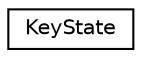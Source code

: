 digraph "クラス階層図"
{
 // LATEX_PDF_SIZE
  edge [fontname="Helvetica",fontsize="10",labelfontname="Helvetica",labelfontsize="10"];
  node [fontname="Helvetica",fontsize="10",shape=record];
  rankdir="LR";
  Node0 [label="KeyState",height=0.2,width=0.4,color="black", fillcolor="white", style="filled",URL="$struct_key_state.html",tooltip=" "];
}

